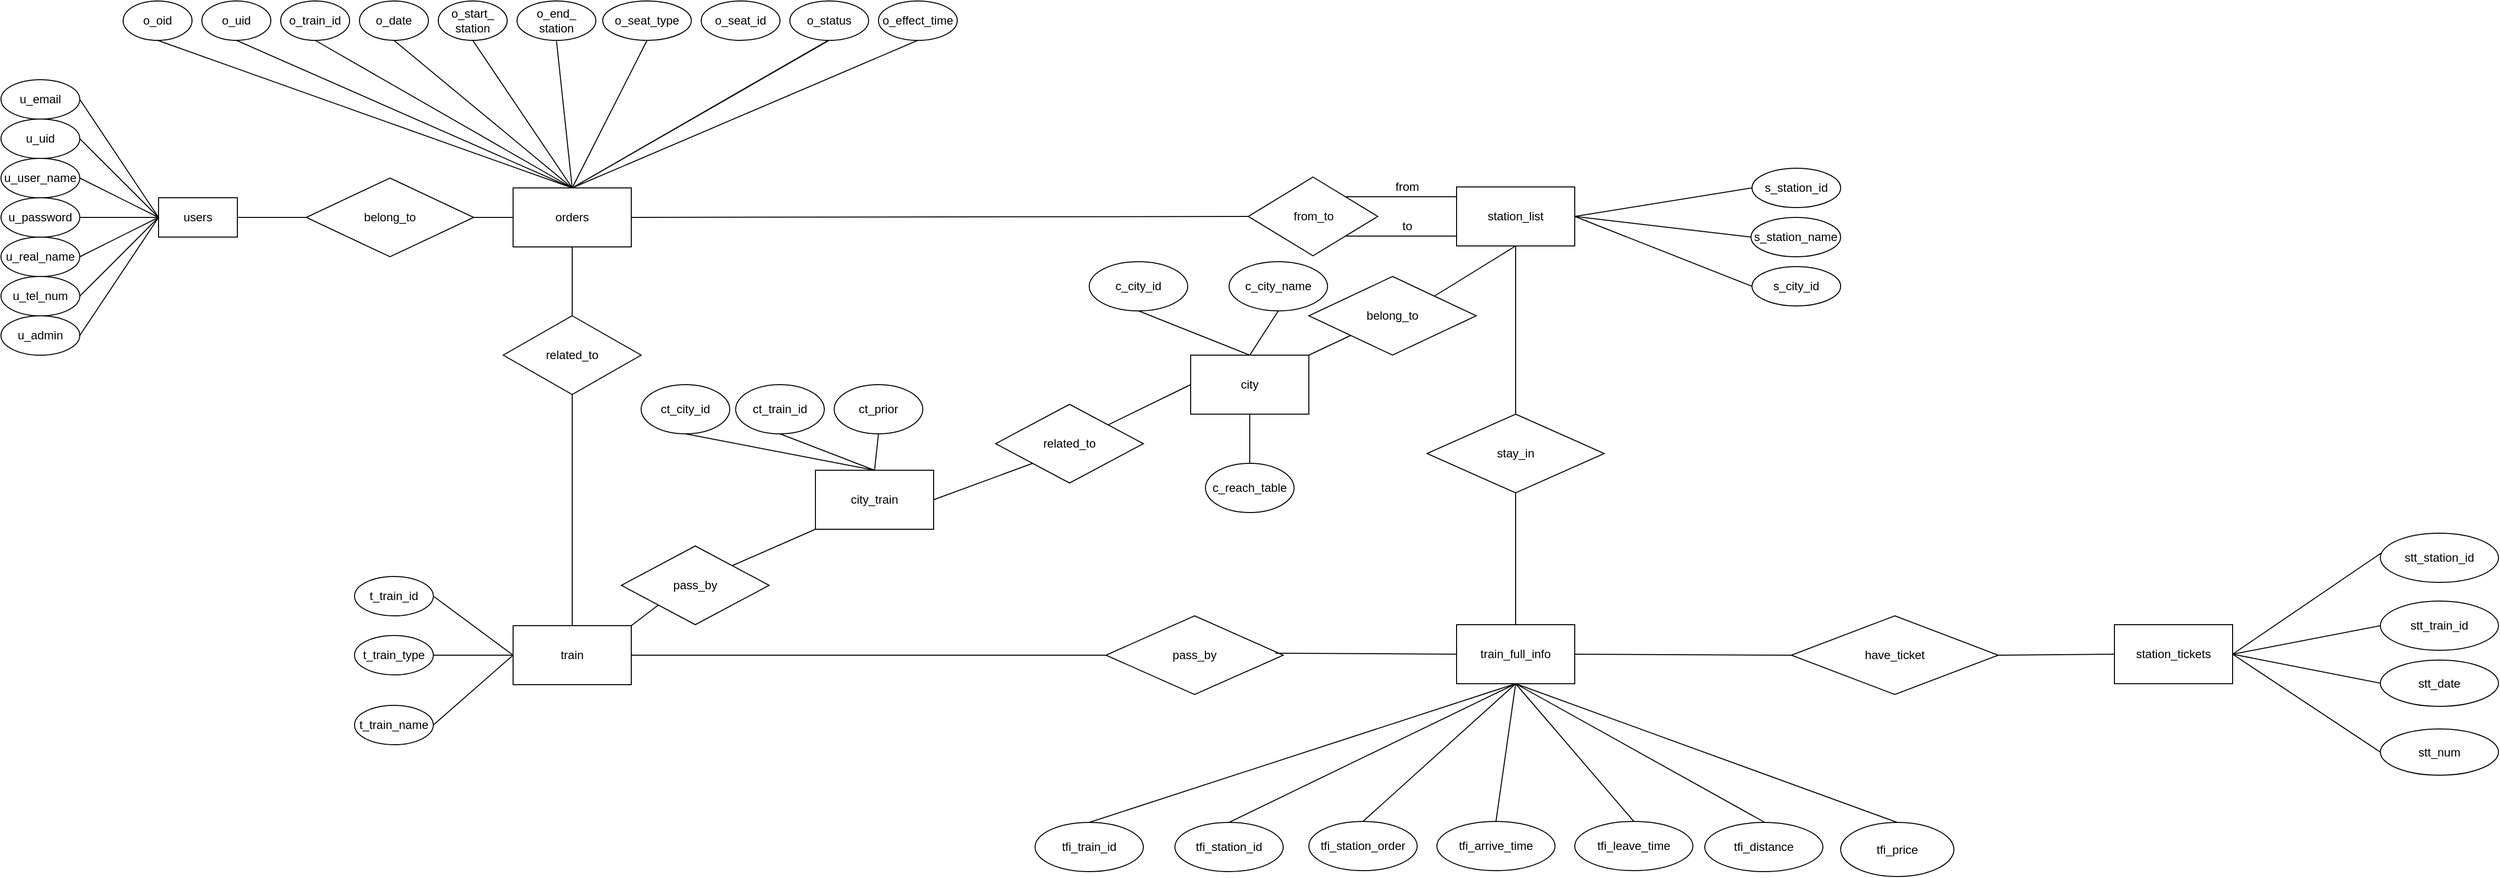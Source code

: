 <mxfile version="16.5.1" type="device"><diagram id="3WP9Cz6y5R1xA3ttCT01" name="Page-1"><mxGraphModel dx="1346" dy="2166" grid="1" gridSize="10" guides="1" tooltips="1" connect="1" arrows="1" fold="1" page="1" pageScale="1" pageWidth="827" pageHeight="1169" math="0" shadow="0"><root><mxCell id="0"/><mxCell id="1" parent="0"/><mxCell id="SKUcBl35eQiGUGFRGZjN-1" value="users" style="rounded=0;whiteSpace=wrap;html=1;" parent="1" vertex="1"><mxGeometry x="160" y="120" width="80" height="40" as="geometry"/></mxCell><mxCell id="SKUcBl35eQiGUGFRGZjN-2" value="u_uid" style="ellipse;whiteSpace=wrap;html=1;" parent="1" vertex="1"><mxGeometry y="40" width="80" height="40" as="geometry"/></mxCell><mxCell id="SKUcBl35eQiGUGFRGZjN-3" value="u_user_name" style="ellipse;whiteSpace=wrap;html=1;" parent="1" vertex="1"><mxGeometry y="80" width="80" height="40" as="geometry"/></mxCell><mxCell id="SKUcBl35eQiGUGFRGZjN-4" value="u_password" style="ellipse;whiteSpace=wrap;html=1;" parent="1" vertex="1"><mxGeometry y="120" width="80" height="40" as="geometry"/></mxCell><mxCell id="SKUcBl35eQiGUGFRGZjN-5" value="u_real_name" style="ellipse;whiteSpace=wrap;html=1;" parent="1" vertex="1"><mxGeometry y="160" width="80" height="40" as="geometry"/></mxCell><mxCell id="SKUcBl35eQiGUGFRGZjN-6" value="u_tel_num" style="ellipse;whiteSpace=wrap;html=1;" parent="1" vertex="1"><mxGeometry y="200" width="80" height="40" as="geometry"/></mxCell><mxCell id="SKUcBl35eQiGUGFRGZjN-7" value="u_admin" style="ellipse;whiteSpace=wrap;html=1;" parent="1" vertex="1"><mxGeometry y="240" width="80" height="40" as="geometry"/></mxCell><mxCell id="SKUcBl35eQiGUGFRGZjN-8" value="u_email" style="ellipse;whiteSpace=wrap;html=1;" parent="1" vertex="1"><mxGeometry width="80" height="40" as="geometry"/></mxCell><mxCell id="SKUcBl35eQiGUGFRGZjN-10" value="" style="endArrow=none;html=1;rounded=0;entryX=1;entryY=0.5;entryDx=0;entryDy=0;exitX=0;exitY=0.5;exitDx=0;exitDy=0;" parent="1" source="SKUcBl35eQiGUGFRGZjN-1" target="SKUcBl35eQiGUGFRGZjN-8" edge="1"><mxGeometry width="50" height="50" relative="1" as="geometry"><mxPoint x="140" y="90" as="sourcePoint"/><mxPoint x="190" y="40" as="targetPoint"/></mxGeometry></mxCell><mxCell id="SKUcBl35eQiGUGFRGZjN-11" value="" style="endArrow=none;html=1;rounded=0;entryX=1;entryY=0.5;entryDx=0;entryDy=0;" parent="1" target="SKUcBl35eQiGUGFRGZjN-2" edge="1"><mxGeometry width="50" height="50" relative="1" as="geometry"><mxPoint x="160" y="140" as="sourcePoint"/><mxPoint x="350" y="40" as="targetPoint"/></mxGeometry></mxCell><mxCell id="SKUcBl35eQiGUGFRGZjN-12" value="" style="endArrow=none;html=1;rounded=0;entryX=1;entryY=0.5;entryDx=0;entryDy=0;exitX=0;exitY=0.5;exitDx=0;exitDy=0;" parent="1" source="SKUcBl35eQiGUGFRGZjN-1" target="SKUcBl35eQiGUGFRGZjN-3" edge="1"><mxGeometry width="50" height="50" relative="1" as="geometry"><mxPoint x="300" y="90" as="sourcePoint"/><mxPoint x="350" y="40" as="targetPoint"/></mxGeometry></mxCell><mxCell id="SKUcBl35eQiGUGFRGZjN-13" value="" style="endArrow=none;html=1;rounded=0;entryX=1;entryY=0.5;entryDx=0;entryDy=0;exitX=0;exitY=0.5;exitDx=0;exitDy=0;" parent="1" source="SKUcBl35eQiGUGFRGZjN-1" target="SKUcBl35eQiGUGFRGZjN-4" edge="1"><mxGeometry width="50" height="50" relative="1" as="geometry"><mxPoint x="300" y="90" as="sourcePoint"/><mxPoint x="350" y="40" as="targetPoint"/></mxGeometry></mxCell><mxCell id="SKUcBl35eQiGUGFRGZjN-14" value="" style="endArrow=none;html=1;rounded=0;entryX=0;entryY=0.5;entryDx=0;entryDy=0;exitX=1;exitY=0.5;exitDx=0;exitDy=0;" parent="1" source="SKUcBl35eQiGUGFRGZjN-5" target="SKUcBl35eQiGUGFRGZjN-1" edge="1"><mxGeometry width="50" height="50" relative="1" as="geometry"><mxPoint x="300" y="90" as="sourcePoint"/><mxPoint x="350" y="40" as="targetPoint"/></mxGeometry></mxCell><mxCell id="SKUcBl35eQiGUGFRGZjN-15" value="" style="endArrow=none;html=1;rounded=0;entryX=0;entryY=0.5;entryDx=0;entryDy=0;exitX=1;exitY=0.5;exitDx=0;exitDy=0;" parent="1" source="SKUcBl35eQiGUGFRGZjN-6" target="SKUcBl35eQiGUGFRGZjN-1" edge="1"><mxGeometry width="50" height="50" relative="1" as="geometry"><mxPoint x="300" y="90" as="sourcePoint"/><mxPoint x="350" y="40" as="targetPoint"/></mxGeometry></mxCell><mxCell id="SKUcBl35eQiGUGFRGZjN-16" value="" style="endArrow=none;html=1;rounded=0;entryX=1;entryY=0.5;entryDx=0;entryDy=0;exitX=0;exitY=0.5;exitDx=0;exitDy=0;" parent="1" source="SKUcBl35eQiGUGFRGZjN-1" target="SKUcBl35eQiGUGFRGZjN-7" edge="1"><mxGeometry width="50" height="50" relative="1" as="geometry"><mxPoint x="300" y="90" as="sourcePoint"/><mxPoint x="350" y="40" as="targetPoint"/></mxGeometry></mxCell><mxCell id="SKUcBl35eQiGUGFRGZjN-17" value="belong_to" style="rhombus;whiteSpace=wrap;html=1;" parent="1" vertex="1"><mxGeometry x="310" y="100" width="170" height="80" as="geometry"/></mxCell><mxCell id="SKUcBl35eQiGUGFRGZjN-18" value="" style="endArrow=none;html=1;rounded=0;entryX=0;entryY=0.5;entryDx=0;entryDy=0;exitX=1;exitY=0.5;exitDx=0;exitDy=0;" parent="1" source="SKUcBl35eQiGUGFRGZjN-1" target="SKUcBl35eQiGUGFRGZjN-17" edge="1"><mxGeometry width="50" height="50" relative="1" as="geometry"><mxPoint x="300" y="220" as="sourcePoint"/><mxPoint x="350" y="170" as="targetPoint"/></mxGeometry></mxCell><mxCell id="SKUcBl35eQiGUGFRGZjN-19" value="orders" style="rounded=0;whiteSpace=wrap;html=1;" parent="1" vertex="1"><mxGeometry x="520" y="110" width="120" height="60" as="geometry"/></mxCell><mxCell id="SKUcBl35eQiGUGFRGZjN-20" value="" style="endArrow=none;html=1;rounded=0;entryX=0;entryY=0.5;entryDx=0;entryDy=0;exitX=1;exitY=0.5;exitDx=0;exitDy=0;" parent="1" source="SKUcBl35eQiGUGFRGZjN-17" target="SKUcBl35eQiGUGFRGZjN-19" edge="1"><mxGeometry width="50" height="50" relative="1" as="geometry"><mxPoint x="610" y="220" as="sourcePoint"/><mxPoint x="660" y="170" as="targetPoint"/></mxGeometry></mxCell><mxCell id="SKUcBl35eQiGUGFRGZjN-21" value="o_oid" style="ellipse;whiteSpace=wrap;html=1;" parent="1" vertex="1"><mxGeometry x="124" y="-80" width="70" height="40" as="geometry"/></mxCell><mxCell id="SKUcBl35eQiGUGFRGZjN-22" value="o_uid" style="ellipse;whiteSpace=wrap;html=1;" parent="1" vertex="1"><mxGeometry x="204" y="-80" width="70" height="40" as="geometry"/></mxCell><mxCell id="SKUcBl35eQiGUGFRGZjN-23" value="o_train_id" style="ellipse;whiteSpace=wrap;html=1;" parent="1" vertex="1"><mxGeometry x="284" y="-80" width="70" height="40" as="geometry"/></mxCell><mxCell id="SKUcBl35eQiGUGFRGZjN-24" value="o_date" style="ellipse;whiteSpace=wrap;html=1;" parent="1" vertex="1"><mxGeometry x="364" y="-80" width="70" height="40" as="geometry"/></mxCell><mxCell id="SKUcBl35eQiGUGFRGZjN-25" value="o_start_&lt;br&gt;station" style="ellipse;whiteSpace=wrap;html=1;" parent="1" vertex="1"><mxGeometry x="444" y="-80" width="70" height="40" as="geometry"/></mxCell><mxCell id="SKUcBl35eQiGUGFRGZjN-26" value="o_end_&lt;br&gt;station" style="ellipse;whiteSpace=wrap;html=1;" parent="1" vertex="1"><mxGeometry x="524" y="-80" width="80" height="40" as="geometry"/></mxCell><mxCell id="SKUcBl35eQiGUGFRGZjN-28" value="o_status" style="ellipse;whiteSpace=wrap;html=1;" parent="1" vertex="1"><mxGeometry x="801" y="-80" width="80" height="40" as="geometry"/></mxCell><mxCell id="SKUcBl35eQiGUGFRGZjN-29" value="o_effect_time" style="ellipse;whiteSpace=wrap;html=1;" parent="1" vertex="1"><mxGeometry x="891" y="-80" width="80" height="40" as="geometry"/></mxCell><mxCell id="SKUcBl35eQiGUGFRGZjN-30" value="" style="endArrow=none;html=1;rounded=0;entryX=0.5;entryY=1;entryDx=0;entryDy=0;exitX=0.5;exitY=0;exitDx=0;exitDy=0;" parent="1" source="SKUcBl35eQiGUGFRGZjN-19" target="SKUcBl35eQiGUGFRGZjN-21" edge="1"><mxGeometry width="50" height="50" relative="1" as="geometry"><mxPoint x="630" y="50" as="sourcePoint"/><mxPoint x="680" as="targetPoint"/></mxGeometry></mxCell><mxCell id="SKUcBl35eQiGUGFRGZjN-31" value="" style="endArrow=none;html=1;rounded=0;entryX=0.5;entryY=1;entryDx=0;entryDy=0;exitX=0.5;exitY=0;exitDx=0;exitDy=0;" parent="1" source="SKUcBl35eQiGUGFRGZjN-19" target="SKUcBl35eQiGUGFRGZjN-22" edge="1"><mxGeometry width="50" height="50" relative="1" as="geometry"><mxPoint x="630" y="50" as="sourcePoint"/><mxPoint x="680" as="targetPoint"/></mxGeometry></mxCell><mxCell id="SKUcBl35eQiGUGFRGZjN-32" value="" style="endArrow=none;html=1;rounded=0;entryX=0.5;entryY=1;entryDx=0;entryDy=0;" parent="1" target="SKUcBl35eQiGUGFRGZjN-23" edge="1"><mxGeometry width="50" height="50" relative="1" as="geometry"><mxPoint x="580" y="110" as="sourcePoint"/><mxPoint x="680" as="targetPoint"/></mxGeometry></mxCell><mxCell id="SKUcBl35eQiGUGFRGZjN-33" value="" style="endArrow=none;html=1;rounded=0;entryX=0.5;entryY=1;entryDx=0;entryDy=0;exitX=0.5;exitY=0;exitDx=0;exitDy=0;" parent="1" source="SKUcBl35eQiGUGFRGZjN-19" target="SKUcBl35eQiGUGFRGZjN-24" edge="1"><mxGeometry width="50" height="50" relative="1" as="geometry"><mxPoint x="630" y="50" as="sourcePoint"/><mxPoint x="680" as="targetPoint"/></mxGeometry></mxCell><mxCell id="SKUcBl35eQiGUGFRGZjN-34" value="" style="endArrow=none;html=1;rounded=0;entryX=0.5;entryY=1;entryDx=0;entryDy=0;exitX=0.5;exitY=0;exitDx=0;exitDy=0;" parent="1" source="SKUcBl35eQiGUGFRGZjN-19" target="SKUcBl35eQiGUGFRGZjN-25" edge="1"><mxGeometry width="50" height="50" relative="1" as="geometry"><mxPoint x="630" y="50" as="sourcePoint"/><mxPoint x="680" as="targetPoint"/></mxGeometry></mxCell><mxCell id="SKUcBl35eQiGUGFRGZjN-35" value="" style="endArrow=none;html=1;rounded=0;entryX=0.5;entryY=1;entryDx=0;entryDy=0;" parent="1" target="SKUcBl35eQiGUGFRGZjN-26" edge="1"><mxGeometry width="50" height="50" relative="1" as="geometry"><mxPoint x="580" y="110" as="sourcePoint"/><mxPoint x="680" as="targetPoint"/></mxGeometry></mxCell><mxCell id="SKUcBl35eQiGUGFRGZjN-37" value="" style="endArrow=none;html=1;rounded=0;entryX=0.5;entryY=1;entryDx=0;entryDy=0;exitX=0.5;exitY=0;exitDx=0;exitDy=0;" parent="1" source="SKUcBl35eQiGUGFRGZjN-19" target="SKUcBl35eQiGUGFRGZjN-28" edge="1"><mxGeometry width="50" height="50" relative="1" as="geometry"><mxPoint x="630" y="50" as="sourcePoint"/><mxPoint x="680" as="targetPoint"/></mxGeometry></mxCell><mxCell id="SKUcBl35eQiGUGFRGZjN-38" value="" style="endArrow=none;html=1;rounded=0;entryX=0.5;entryY=1;entryDx=0;entryDy=0;exitX=0.5;exitY=0;exitDx=0;exitDy=0;" parent="1" source="SKUcBl35eQiGUGFRGZjN-19" target="SKUcBl35eQiGUGFRGZjN-29" edge="1"><mxGeometry width="50" height="50" relative="1" as="geometry"><mxPoint x="630" y="50" as="sourcePoint"/><mxPoint x="680" as="targetPoint"/></mxGeometry></mxCell><mxCell id="SKUcBl35eQiGUGFRGZjN-39" value="related_to" style="rhombus;whiteSpace=wrap;html=1;" parent="1" vertex="1"><mxGeometry x="510" y="240" width="140" height="80" as="geometry"/></mxCell><mxCell id="SKUcBl35eQiGUGFRGZjN-40" value="" style="endArrow=none;html=1;rounded=0;entryX=0.5;entryY=0;entryDx=0;entryDy=0;exitX=0.5;exitY=1;exitDx=0;exitDy=0;" parent="1" source="SKUcBl35eQiGUGFRGZjN-19" target="SKUcBl35eQiGUGFRGZjN-39" edge="1"><mxGeometry width="50" height="50" relative="1" as="geometry"><mxPoint x="630" y="140" as="sourcePoint"/><mxPoint x="680" y="90" as="targetPoint"/></mxGeometry></mxCell><mxCell id="SKUcBl35eQiGUGFRGZjN-41" value="train" style="rounded=0;whiteSpace=wrap;html=1;" parent="1" vertex="1"><mxGeometry x="520" y="555" width="120" height="60" as="geometry"/></mxCell><mxCell id="SKUcBl35eQiGUGFRGZjN-42" value="t_train_id" style="ellipse;whiteSpace=wrap;html=1;" parent="1" vertex="1"><mxGeometry x="359" y="505" width="80" height="40" as="geometry"/></mxCell><mxCell id="SKUcBl35eQiGUGFRGZjN-43" value="t_train_type" style="ellipse;whiteSpace=wrap;html=1;" parent="1" vertex="1"><mxGeometry x="359" y="565" width="80" height="40" as="geometry"/></mxCell><mxCell id="SKUcBl35eQiGUGFRGZjN-45" value="" style="endArrow=none;html=1;rounded=0;exitX=0;exitY=0.5;exitDx=0;exitDy=0;entryX=1;entryY=0.5;entryDx=0;entryDy=0;" parent="1" source="SKUcBl35eQiGUGFRGZjN-41" target="SKUcBl35eQiGUGFRGZjN-42" edge="1"><mxGeometry width="50" height="50" relative="1" as="geometry"><mxPoint x="630" y="575" as="sourcePoint"/><mxPoint x="440" y="553" as="targetPoint"/></mxGeometry></mxCell><mxCell id="SKUcBl35eQiGUGFRGZjN-46" value="" style="endArrow=none;html=1;rounded=0;entryX=1;entryY=0.5;entryDx=0;entryDy=0;exitX=0;exitY=0.5;exitDx=0;exitDy=0;" parent="1" source="SKUcBl35eQiGUGFRGZjN-41" target="SKUcBl35eQiGUGFRGZjN-43" edge="1"><mxGeometry width="50" height="50" relative="1" as="geometry"><mxPoint x="630" y="575" as="sourcePoint"/><mxPoint x="680" y="525" as="targetPoint"/></mxGeometry></mxCell><mxCell id="SKUcBl35eQiGUGFRGZjN-47" value="" style="endArrow=none;html=1;rounded=0;entryX=0.5;entryY=1;entryDx=0;entryDy=0;exitX=0.5;exitY=0;exitDx=0;exitDy=0;" parent="1" source="SKUcBl35eQiGUGFRGZjN-41" target="SKUcBl35eQiGUGFRGZjN-39" edge="1"><mxGeometry width="50" height="50" relative="1" as="geometry"><mxPoint x="630" y="380" as="sourcePoint"/><mxPoint x="680" y="330" as="targetPoint"/></mxGeometry></mxCell><mxCell id="SKUcBl35eQiGUGFRGZjN-48" value="pass_by" style="rhombus;whiteSpace=wrap;html=1;" parent="1" vertex="1"><mxGeometry x="1122" y="545" width="180" height="80" as="geometry"/></mxCell><mxCell id="SKUcBl35eQiGUGFRGZjN-50" value="station_list" style="rounded=0;whiteSpace=wrap;html=1;" parent="1" vertex="1"><mxGeometry x="1478" y="109" width="120" height="60" as="geometry"/></mxCell><mxCell id="SKUcBl35eQiGUGFRGZjN-51" value="s_station_id" style="ellipse;whiteSpace=wrap;html=1;" parent="1" vertex="1"><mxGeometry x="1778" y="90" width="90" height="40" as="geometry"/></mxCell><mxCell id="SKUcBl35eQiGUGFRGZjN-52" value="s_station_name" style="ellipse;whiteSpace=wrap;html=1;" parent="1" vertex="1"><mxGeometry x="1777" y="140" width="91" height="40" as="geometry"/></mxCell><mxCell id="SKUcBl35eQiGUGFRGZjN-53" value="s_city_id" style="ellipse;whiteSpace=wrap;html=1;" parent="1" vertex="1"><mxGeometry x="1778" y="190" width="90" height="40" as="geometry"/></mxCell><mxCell id="SKUcBl35eQiGUGFRGZjN-54" value="" style="endArrow=none;html=1;rounded=0;entryX=0;entryY=0.5;entryDx=0;entryDy=0;exitX=1;exitY=0.5;exitDx=0;exitDy=0;" parent="1" source="SKUcBl35eQiGUGFRGZjN-50" target="SKUcBl35eQiGUGFRGZjN-51" edge="1"><mxGeometry width="50" height="50" relative="1" as="geometry"><mxPoint x="2217" y="389" as="sourcePoint"/><mxPoint x="2267" y="339" as="targetPoint"/></mxGeometry></mxCell><mxCell id="SKUcBl35eQiGUGFRGZjN-55" value="" style="endArrow=none;html=1;rounded=0;entryX=0;entryY=0.5;entryDx=0;entryDy=0;exitX=1;exitY=0.5;exitDx=0;exitDy=0;" parent="1" source="SKUcBl35eQiGUGFRGZjN-50" target="SKUcBl35eQiGUGFRGZjN-52" edge="1"><mxGeometry width="50" height="50" relative="1" as="geometry"><mxPoint x="2217" y="389" as="sourcePoint"/><mxPoint x="2267" y="339" as="targetPoint"/></mxGeometry></mxCell><mxCell id="SKUcBl35eQiGUGFRGZjN-56" value="" style="endArrow=none;html=1;rounded=0;entryX=0;entryY=0.5;entryDx=0;entryDy=0;exitX=1;exitY=0.5;exitDx=0;exitDy=0;" parent="1" source="SKUcBl35eQiGUGFRGZjN-50" target="SKUcBl35eQiGUGFRGZjN-53" edge="1"><mxGeometry width="50" height="50" relative="1" as="geometry"><mxPoint x="2027" y="429" as="sourcePoint"/><mxPoint x="2267" y="339" as="targetPoint"/></mxGeometry></mxCell><mxCell id="SKUcBl35eQiGUGFRGZjN-57" value="" style="endArrow=none;html=1;rounded=0;entryX=1;entryY=0.5;entryDx=0;entryDy=0;exitX=0;exitY=0.5;exitDx=0;exitDy=0;" parent="1" source="SKUcBl35eQiGUGFRGZjN-48" target="SKUcBl35eQiGUGFRGZjN-41" edge="1"><mxGeometry width="50" height="50" relative="1" as="geometry"><mxPoint x="808" y="585" as="sourcePoint"/><mxPoint x="940" y="495" as="targetPoint"/></mxGeometry></mxCell><mxCell id="SKUcBl35eQiGUGFRGZjN-60" value="" style="endArrow=none;html=1;rounded=0;exitX=0.5;exitY=0;exitDx=0;exitDy=0;entryX=0.5;entryY=1;entryDx=0;entryDy=0;" parent="1" source="SKUcBl35eQiGUGFRGZjN-61" target="SKUcBl35eQiGUGFRGZjN-50" edge="1"><mxGeometry width="50" height="50" relative="1" as="geometry"><mxPoint x="1837" y="389" as="sourcePoint"/><mxPoint x="1887" y="299" as="targetPoint"/></mxGeometry></mxCell><mxCell id="SKUcBl35eQiGUGFRGZjN-61" value="stay_in" style="rhombus;whiteSpace=wrap;html=1;" parent="1" vertex="1"><mxGeometry x="1448" y="340" width="180" height="80" as="geometry"/></mxCell><mxCell id="SKUcBl35eQiGUGFRGZjN-62" value="train_full_info" style="rounded=0;whiteSpace=wrap;html=1;" parent="1" vertex="1"><mxGeometry x="1478" y="554" width="120" height="60" as="geometry"/></mxCell><mxCell id="SKUcBl35eQiGUGFRGZjN-63" value="" style="endArrow=none;html=1;rounded=0;entryX=0.5;entryY=1;entryDx=0;entryDy=0;exitX=0.5;exitY=0;exitDx=0;exitDy=0;" parent="1" source="SKUcBl35eQiGUGFRGZjN-62" target="SKUcBl35eQiGUGFRGZjN-61" edge="1"><mxGeometry width="50" height="50" relative="1" as="geometry"><mxPoint x="1848" y="539" as="sourcePoint"/><mxPoint x="1898" y="489" as="targetPoint"/></mxGeometry></mxCell><mxCell id="SKUcBl35eQiGUGFRGZjN-64" value="" style="endArrow=none;html=1;rounded=0;entryX=0.956;entryY=0.475;entryDx=0;entryDy=0;exitX=0;exitY=0.5;exitDx=0;exitDy=0;entryPerimeter=0;" parent="1" source="SKUcBl35eQiGUGFRGZjN-62" target="SKUcBl35eQiGUGFRGZjN-48" edge="1"><mxGeometry width="50" height="50" relative="1" as="geometry"><mxPoint x="1848" y="734" as="sourcePoint"/><mxPoint x="1302" y="585" as="targetPoint"/></mxGeometry></mxCell><mxCell id="SKUcBl35eQiGUGFRGZjN-65" value="tfi_train_id" style="ellipse;whiteSpace=wrap;html=1;" parent="1" vertex="1"><mxGeometry x="1050" y="755" width="110" height="50" as="geometry"/></mxCell><mxCell id="SKUcBl35eQiGUGFRGZjN-66" value="tfi_station_id" style="ellipse;whiteSpace=wrap;html=1;" parent="1" vertex="1"><mxGeometry x="1192" y="755" width="110" height="50" as="geometry"/></mxCell><mxCell id="SKUcBl35eQiGUGFRGZjN-67" value="tfi_station_order" style="ellipse;whiteSpace=wrap;html=1;" parent="1" vertex="1"><mxGeometry x="1328" y="754" width="110" height="50" as="geometry"/></mxCell><mxCell id="SKUcBl35eQiGUGFRGZjN-68" value="tfi_arrive_time" style="ellipse;whiteSpace=wrap;html=1;" parent="1" vertex="1"><mxGeometry x="1458" y="754" width="120" height="50" as="geometry"/></mxCell><mxCell id="SKUcBl35eQiGUGFRGZjN-69" value="tfi_leave_time" style="ellipse;whiteSpace=wrap;html=1;" parent="1" vertex="1"><mxGeometry x="1598" y="754" width="120" height="50" as="geometry"/></mxCell><mxCell id="SKUcBl35eQiGUGFRGZjN-72" value="tfi_price" style="ellipse;whiteSpace=wrap;html=1;" parent="1" vertex="1"><mxGeometry x="1868" y="755" width="115" height="55" as="geometry"/></mxCell><mxCell id="SKUcBl35eQiGUGFRGZjN-77" value="" style="endArrow=none;html=1;rounded=0;entryX=0.5;entryY=1;entryDx=0;entryDy=0;exitX=0.5;exitY=0;exitDx=0;exitDy=0;" parent="1" source="SKUcBl35eQiGUGFRGZjN-65" target="SKUcBl35eQiGUGFRGZjN-62" edge="1"><mxGeometry width="50" height="50" relative="1" as="geometry"><mxPoint x="1112" y="755" as="sourcePoint"/><mxPoint x="1244" y="605" as="targetPoint"/></mxGeometry></mxCell><mxCell id="SKUcBl35eQiGUGFRGZjN-78" value="" style="endArrow=none;html=1;rounded=0;exitX=0.5;exitY=0;exitDx=0;exitDy=0;entryX=0.5;entryY=1;entryDx=0;entryDy=0;" parent="1" source="SKUcBl35eQiGUGFRGZjN-66" target="SKUcBl35eQiGUGFRGZjN-62" edge="1"><mxGeometry width="50" height="50" relative="1" as="geometry"><mxPoint x="1194" y="655" as="sourcePoint"/><mxPoint x="1534" y="615" as="targetPoint"/></mxGeometry></mxCell><mxCell id="SKUcBl35eQiGUGFRGZjN-79" value="" style="endArrow=none;html=1;rounded=0;entryX=0.5;entryY=1;entryDx=0;entryDy=0;exitX=0.5;exitY=0;exitDx=0;exitDy=0;" parent="1" source="SKUcBl35eQiGUGFRGZjN-67" target="SKUcBl35eQiGUGFRGZjN-62" edge="1"><mxGeometry width="50" height="50" relative="1" as="geometry"><mxPoint x="1418" y="654" as="sourcePoint"/><mxPoint x="1468" y="604" as="targetPoint"/></mxGeometry></mxCell><mxCell id="SKUcBl35eQiGUGFRGZjN-80" value="" style="endArrow=none;html=1;rounded=0;entryX=0.5;entryY=1;entryDx=0;entryDy=0;exitX=0.5;exitY=0;exitDx=0;exitDy=0;" parent="1" source="SKUcBl35eQiGUGFRGZjN-68" target="SKUcBl35eQiGUGFRGZjN-62" edge="1"><mxGeometry width="50" height="50" relative="1" as="geometry"><mxPoint x="1558" y="654" as="sourcePoint"/><mxPoint x="1608" y="604" as="targetPoint"/></mxGeometry></mxCell><mxCell id="SKUcBl35eQiGUGFRGZjN-81" value="" style="endArrow=none;html=1;rounded=0;entryX=0.5;entryY=1;entryDx=0;entryDy=0;exitX=0.5;exitY=0;exitDx=0;exitDy=0;" parent="1" source="SKUcBl35eQiGUGFRGZjN-69" target="SKUcBl35eQiGUGFRGZjN-62" edge="1"><mxGeometry width="50" height="50" relative="1" as="geometry"><mxPoint x="1558" y="654" as="sourcePoint"/><mxPoint x="1608" y="604" as="targetPoint"/></mxGeometry></mxCell><mxCell id="SKUcBl35eQiGUGFRGZjN-84" value="" style="endArrow=none;html=1;rounded=0;exitX=0.5;exitY=0;exitDx=0;exitDy=0;entryX=0.5;entryY=1;entryDx=0;entryDy=0;" parent="1" source="SKUcBl35eQiGUGFRGZjN-72" target="SKUcBl35eQiGUGFRGZjN-62" edge="1"><mxGeometry width="50" height="50" relative="1" as="geometry"><mxPoint x="1334" y="655" as="sourcePoint"/><mxPoint x="1534" y="615" as="targetPoint"/></mxGeometry></mxCell><mxCell id="SKUcBl35eQiGUGFRGZjN-90" value="from_to" style="rhombus;whiteSpace=wrap;html=1;" parent="1" vertex="1"><mxGeometry x="1266.5" y="99" width="131.5" height="80" as="geometry"/></mxCell><mxCell id="SKUcBl35eQiGUGFRGZjN-91" value="" style="endArrow=none;html=1;rounded=0;entryX=1;entryY=0;entryDx=0;entryDy=0;" parent="1" target="SKUcBl35eQiGUGFRGZjN-90" edge="1"><mxGeometry width="50" height="50" relative="1" as="geometry"><mxPoint x="1478" y="119" as="sourcePoint"/><mxPoint x="1375.125" y="119" as="targetPoint"/></mxGeometry></mxCell><mxCell id="SKUcBl35eQiGUGFRGZjN-93" value="" style="endArrow=none;html=1;rounded=0;entryX=1;entryY=1;entryDx=0;entryDy=0;" parent="1" edge="1"><mxGeometry width="50" height="50" relative="1" as="geometry"><mxPoint x="1478" y="159" as="sourcePoint"/><mxPoint x="1365.125" y="159" as="targetPoint"/></mxGeometry></mxCell><mxCell id="SKUcBl35eQiGUGFRGZjN-95" value="" style="endArrow=none;html=1;rounded=0;entryX=0;entryY=0.5;entryDx=0;entryDy=0;exitX=1;exitY=0.5;exitDx=0;exitDy=0;" parent="1" source="SKUcBl35eQiGUGFRGZjN-19" target="SKUcBl35eQiGUGFRGZjN-90" edge="1"><mxGeometry width="50" height="50" relative="1" as="geometry"><mxPoint x="750" y="250" as="sourcePoint"/><mxPoint x="800" y="200" as="targetPoint"/></mxGeometry></mxCell><mxCell id="SKUcBl35eQiGUGFRGZjN-96" value="from" style="text;html=1;strokeColor=none;fillColor=none;align=center;verticalAlign=middle;whiteSpace=wrap;rounded=0;" parent="1" vertex="1"><mxGeometry x="1398" y="99" width="60" height="20" as="geometry"/></mxCell><mxCell id="SKUcBl35eQiGUGFRGZjN-97" value="to" style="text;html=1;strokeColor=none;fillColor=none;align=center;verticalAlign=middle;whiteSpace=wrap;rounded=0;" parent="1" vertex="1"><mxGeometry x="1398" y="139" width="60" height="20" as="geometry"/></mxCell><mxCell id="SKUcBl35eQiGUGFRGZjN-98" value="have_ticket" style="rhombus;whiteSpace=wrap;html=1;" parent="1" vertex="1"><mxGeometry x="1818" y="545" width="210" height="80" as="geometry"/></mxCell><mxCell id="SKUcBl35eQiGUGFRGZjN-99" value="" style="endArrow=none;html=1;rounded=0;entryX=1;entryY=0.5;entryDx=0;entryDy=0;exitX=0;exitY=0.5;exitDx=0;exitDy=0;" parent="1" source="SKUcBl35eQiGUGFRGZjN-98" target="SKUcBl35eQiGUGFRGZjN-62" edge="1"><mxGeometry width="50" height="50" relative="1" as="geometry"><mxPoint x="1818" y="584" as="sourcePoint"/><mxPoint x="1978" y="574" as="targetPoint"/></mxGeometry></mxCell><mxCell id="SKUcBl35eQiGUGFRGZjN-100" value="station_tickets" style="rounded=0;whiteSpace=wrap;html=1;" parent="1" vertex="1"><mxGeometry x="2146" y="554" width="120" height="60" as="geometry"/></mxCell><mxCell id="SKUcBl35eQiGUGFRGZjN-101" value="" style="endArrow=none;html=1;rounded=0;entryX=0;entryY=0.5;entryDx=0;entryDy=0;exitX=1;exitY=0.5;exitDx=0;exitDy=0;" parent="1" source="SKUcBl35eQiGUGFRGZjN-98" target="SKUcBl35eQiGUGFRGZjN-100" edge="1"><mxGeometry width="50" height="50" relative="1" as="geometry"><mxPoint x="2028" y="584" as="sourcePoint"/><mxPoint x="1968" y="574" as="targetPoint"/></mxGeometry></mxCell><mxCell id="SKUcBl35eQiGUGFRGZjN-102" value="stt_station_id" style="ellipse;whiteSpace=wrap;html=1;" parent="1" vertex="1"><mxGeometry x="2416" y="461" width="120" height="50" as="geometry"/></mxCell><mxCell id="SKUcBl35eQiGUGFRGZjN-103" value="stt_train_id" style="ellipse;whiteSpace=wrap;html=1;" parent="1" vertex="1"><mxGeometry x="2416" y="530" width="120" height="50" as="geometry"/></mxCell><mxCell id="SKUcBl35eQiGUGFRGZjN-104" value="stt_date" style="ellipse;whiteSpace=wrap;html=1;" parent="1" vertex="1"><mxGeometry x="2416" y="590" width="120" height="47" as="geometry"/></mxCell><mxCell id="SKUcBl35eQiGUGFRGZjN-105" value="stt_num" style="ellipse;whiteSpace=wrap;html=1;" parent="1" vertex="1"><mxGeometry x="2416" y="660" width="120" height="47" as="geometry"/></mxCell><mxCell id="SKUcBl35eQiGUGFRGZjN-115" value="" style="endArrow=none;html=1;rounded=0;exitX=1;exitY=0.5;exitDx=0;exitDy=0;entryX=0.004;entryY=0.409;entryDx=0;entryDy=0;entryPerimeter=0;" parent="1" source="SKUcBl35eQiGUGFRGZjN-100" target="SKUcBl35eQiGUGFRGZjN-102" edge="1"><mxGeometry width="50" height="50" relative="1" as="geometry"><mxPoint x="2466" y="439" as="sourcePoint"/><mxPoint x="2420" y="85" as="targetPoint"/></mxGeometry></mxCell><mxCell id="SKUcBl35eQiGUGFRGZjN-116" value="" style="endArrow=none;html=1;rounded=0;exitX=1;exitY=0.5;exitDx=0;exitDy=0;entryX=0;entryY=0.5;entryDx=0;entryDy=0;" parent="1" source="SKUcBl35eQiGUGFRGZjN-100" target="SKUcBl35eQiGUGFRGZjN-103" edge="1"><mxGeometry width="50" height="50" relative="1" as="geometry"><mxPoint x="2466" y="439" as="sourcePoint"/><mxPoint x="2516" y="389" as="targetPoint"/></mxGeometry></mxCell><mxCell id="SKUcBl35eQiGUGFRGZjN-117" value="" style="endArrow=none;html=1;rounded=0;exitX=1;exitY=0.5;exitDx=0;exitDy=0;entryX=0;entryY=0.5;entryDx=0;entryDy=0;" parent="1" source="SKUcBl35eQiGUGFRGZjN-100" target="SKUcBl35eQiGUGFRGZjN-104" edge="1"><mxGeometry width="50" height="50" relative="1" as="geometry"><mxPoint x="2466" y="439" as="sourcePoint"/><mxPoint x="2516" y="389" as="targetPoint"/></mxGeometry></mxCell><mxCell id="SKUcBl35eQiGUGFRGZjN-118" value="" style="endArrow=none;html=1;rounded=0;exitX=1;exitY=0.5;exitDx=0;exitDy=0;entryX=0;entryY=0.5;entryDx=0;entryDy=0;" parent="1" source="SKUcBl35eQiGUGFRGZjN-100" target="SKUcBl35eQiGUGFRGZjN-105" edge="1"><mxGeometry width="50" height="50" relative="1" as="geometry"><mxPoint x="2466" y="439" as="sourcePoint"/><mxPoint x="2516" y="389" as="targetPoint"/></mxGeometry></mxCell><mxCell id="SKUcBl35eQiGUGFRGZjN-125" value="belong_to" style="rhombus;whiteSpace=wrap;html=1;" parent="1" vertex="1"><mxGeometry x="1328" y="200" width="170" height="80" as="geometry"/></mxCell><mxCell id="SKUcBl35eQiGUGFRGZjN-126" value="" style="endArrow=none;html=1;rounded=0;exitX=0.5;exitY=1;exitDx=0;exitDy=0;entryX=1;entryY=0;entryDx=0;entryDy=0;" parent="1" source="SKUcBl35eQiGUGFRGZjN-50" target="SKUcBl35eQiGUGFRGZjN-125" edge="1"><mxGeometry width="50" height="50" relative="1" as="geometry"><mxPoint x="1268" y="189" as="sourcePoint"/><mxPoint x="1434" y="229" as="targetPoint"/></mxGeometry></mxCell><mxCell id="SKUcBl35eQiGUGFRGZjN-127" value="city" style="rounded=0;whiteSpace=wrap;html=1;" parent="1" vertex="1"><mxGeometry x="1208" y="280" width="120" height="60" as="geometry"/></mxCell><mxCell id="SKUcBl35eQiGUGFRGZjN-128" value="" style="endArrow=none;html=1;rounded=0;entryX=0;entryY=1;entryDx=0;entryDy=0;exitX=1;exitY=0;exitDx=0;exitDy=0;" parent="1" source="SKUcBl35eQiGUGFRGZjN-127" target="SKUcBl35eQiGUGFRGZjN-125" edge="1"><mxGeometry width="50" height="50" relative="1" as="geometry"><mxPoint x="1044" y="190" as="sourcePoint"/><mxPoint x="1094" y="140" as="targetPoint"/></mxGeometry></mxCell><mxCell id="SKUcBl35eQiGUGFRGZjN-129" value="c_city_id" style="ellipse;whiteSpace=wrap;html=1;" parent="1" vertex="1"><mxGeometry x="1105" y="185" width="100" height="50" as="geometry"/></mxCell><mxCell id="SKUcBl35eQiGUGFRGZjN-133" value="" style="endArrow=none;html=1;rounded=0;entryX=0.5;entryY=0;entryDx=0;entryDy=0;exitX=0.5;exitY=1;exitDx=0;exitDy=0;" parent="1" source="SKUcBl35eQiGUGFRGZjN-129" target="SKUcBl35eQiGUGFRGZjN-127" edge="1"><mxGeometry width="50" height="50" relative="1" as="geometry"><mxPoint x="1483" y="-70" as="sourcePoint"/><mxPoint x="1533" y="-120" as="targetPoint"/></mxGeometry></mxCell><mxCell id="SKUcBl35eQiGUGFRGZjN-135" value="c_city_name" style="ellipse;whiteSpace=wrap;html=1;" parent="1" vertex="1"><mxGeometry x="1247" y="185" width="100" height="50" as="geometry"/></mxCell><mxCell id="SKUcBl35eQiGUGFRGZjN-136" value="" style="endArrow=none;html=1;rounded=0;entryX=0.5;entryY=1;entryDx=0;entryDy=0;exitX=0.5;exitY=0;exitDx=0;exitDy=0;" parent="1" source="SKUcBl35eQiGUGFRGZjN-127" target="SKUcBl35eQiGUGFRGZjN-135" edge="1"><mxGeometry width="50" height="50" relative="1" as="geometry"><mxPoint x="1423" y="-30" as="sourcePoint"/><mxPoint x="1473" y="-80" as="targetPoint"/></mxGeometry></mxCell><mxCell id="e4u-AcJ_8M2AJXt49gEP-1" value="o_seat_type" style="ellipse;whiteSpace=wrap;html=1;" parent="1" vertex="1"><mxGeometry x="611" y="-80" width="90" height="40" as="geometry"/></mxCell><mxCell id="e4u-AcJ_8M2AJXt49gEP-2" value="" style="endArrow=none;html=1;rounded=0;entryX=0.5;entryY=1;entryDx=0;entryDy=0;exitX=0.5;exitY=0;exitDx=0;exitDy=0;" parent="1" source="SKUcBl35eQiGUGFRGZjN-19" target="e4u-AcJ_8M2AJXt49gEP-1" edge="1"><mxGeometry width="50" height="50" relative="1" as="geometry"><mxPoint x="650" y="170" as="sourcePoint"/><mxPoint x="700" y="120" as="targetPoint"/></mxGeometry></mxCell><mxCell id="e4u-AcJ_8M2AJXt49gEP-7" value="pass_by" style="rhombus;whiteSpace=wrap;html=1;" parent="1" vertex="1"><mxGeometry x="630" y="474" width="150" height="80" as="geometry"/></mxCell><mxCell id="e4u-AcJ_8M2AJXt49gEP-8" value="" style="endArrow=none;html=1;rounded=0;entryX=0;entryY=1;entryDx=0;entryDy=0;exitX=1;exitY=0;exitDx=0;exitDy=0;" parent="1" source="SKUcBl35eQiGUGFRGZjN-41" target="e4u-AcJ_8M2AJXt49gEP-7" edge="1"><mxGeometry width="50" height="50" relative="1" as="geometry"><mxPoint x="1250" y="463" as="sourcePoint"/><mxPoint x="697.5" y="528" as="targetPoint"/></mxGeometry></mxCell><mxCell id="e4u-AcJ_8M2AJXt49gEP-15" value="city_train" style="rounded=0;whiteSpace=wrap;html=1;" parent="1" vertex="1"><mxGeometry x="827" y="397" width="120" height="60" as="geometry"/></mxCell><mxCell id="e4u-AcJ_8M2AJXt49gEP-16" value="related_to" style="rhombus;whiteSpace=wrap;html=1;" parent="1" vertex="1"><mxGeometry x="1010" y="330" width="150" height="80" as="geometry"/></mxCell><mxCell id="e4u-AcJ_8M2AJXt49gEP-17" value="" style="endArrow=none;html=1;rounded=0;exitX=1;exitY=0;exitDx=0;exitDy=0;entryX=0;entryY=1;entryDx=0;entryDy=0;" parent="1" source="e4u-AcJ_8M2AJXt49gEP-7" target="e4u-AcJ_8M2AJXt49gEP-15" edge="1"><mxGeometry width="50" height="50" relative="1" as="geometry"><mxPoint x="1060" y="540" as="sourcePoint"/><mxPoint x="1110" y="490" as="targetPoint"/></mxGeometry></mxCell><mxCell id="e4u-AcJ_8M2AJXt49gEP-18" value="" style="endArrow=none;html=1;rounded=0;exitX=1;exitY=0.5;exitDx=0;exitDy=0;entryX=0;entryY=1;entryDx=0;entryDy=0;" parent="1" source="e4u-AcJ_8M2AJXt49gEP-15" target="e4u-AcJ_8M2AJXt49gEP-16" edge="1"><mxGeometry width="50" height="50" relative="1" as="geometry"><mxPoint x="1060" y="540" as="sourcePoint"/><mxPoint x="1110" y="490" as="targetPoint"/></mxGeometry></mxCell><mxCell id="e4u-AcJ_8M2AJXt49gEP-19" value="" style="endArrow=none;html=1;rounded=0;entryX=0;entryY=0.5;entryDx=0;entryDy=0;" parent="1" source="e4u-AcJ_8M2AJXt49gEP-16" target="SKUcBl35eQiGUGFRGZjN-127" edge="1"><mxGeometry width="50" height="50" relative="1" as="geometry"><mxPoint x="1060" y="540" as="sourcePoint"/><mxPoint x="1110" y="490" as="targetPoint"/></mxGeometry></mxCell><mxCell id="e4u-AcJ_8M2AJXt49gEP-20" value="ct_city_id" style="ellipse;whiteSpace=wrap;html=1;" parent="1" vertex="1"><mxGeometry x="650" y="310" width="90" height="50" as="geometry"/></mxCell><mxCell id="e4u-AcJ_8M2AJXt49gEP-21" value="ct_train_id" style="ellipse;whiteSpace=wrap;html=1;" parent="1" vertex="1"><mxGeometry x="746" y="310" width="90" height="50" as="geometry"/></mxCell><mxCell id="e4u-AcJ_8M2AJXt49gEP-22" value="ct_prior" style="ellipse;whiteSpace=wrap;html=1;" parent="1" vertex="1"><mxGeometry x="846" y="310" width="90" height="50" as="geometry"/></mxCell><mxCell id="e4u-AcJ_8M2AJXt49gEP-24" value="" style="endArrow=none;html=1;rounded=0;exitX=0.5;exitY=0;exitDx=0;exitDy=0;entryX=0.5;entryY=1;entryDx=0;entryDy=0;" parent="1" source="e4u-AcJ_8M2AJXt49gEP-15" target="e4u-AcJ_8M2AJXt49gEP-20" edge="1"><mxGeometry width="50" height="50" relative="1" as="geometry"><mxPoint x="1060" y="540" as="sourcePoint"/><mxPoint x="1110" y="490" as="targetPoint"/></mxGeometry></mxCell><mxCell id="e4u-AcJ_8M2AJXt49gEP-25" value="" style="endArrow=none;html=1;rounded=0;entryX=0.5;entryY=0;entryDx=0;entryDy=0;exitX=0.5;exitY=1;exitDx=0;exitDy=0;" parent="1" source="e4u-AcJ_8M2AJXt49gEP-21" target="e4u-AcJ_8M2AJXt49gEP-15" edge="1"><mxGeometry width="50" height="50" relative="1" as="geometry"><mxPoint x="1060" y="540" as="sourcePoint"/><mxPoint x="1110" y="490" as="targetPoint"/></mxGeometry></mxCell><mxCell id="e4u-AcJ_8M2AJXt49gEP-26" value="" style="endArrow=none;html=1;rounded=0;entryX=0.5;entryY=0;entryDx=0;entryDy=0;exitX=0.5;exitY=1;exitDx=0;exitDy=0;" parent="1" source="e4u-AcJ_8M2AJXt49gEP-22" target="e4u-AcJ_8M2AJXt49gEP-15" edge="1"><mxGeometry width="50" height="50" relative="1" as="geometry"><mxPoint x="1060" y="540" as="sourcePoint"/><mxPoint x="1110" y="490" as="targetPoint"/></mxGeometry></mxCell><mxCell id="3-4z5lfq1xao1zdxRYfD-2" value="t_train_name" style="ellipse;whiteSpace=wrap;html=1;" parent="1" vertex="1"><mxGeometry x="359" y="636" width="80" height="40" as="geometry"/></mxCell><mxCell id="3-4z5lfq1xao1zdxRYfD-3" style="edgeStyle=orthogonalEdgeStyle;rounded=0;orthogonalLoop=1;jettySize=auto;html=1;exitX=0.5;exitY=1;exitDx=0;exitDy=0;" parent="1" source="3-4z5lfq1xao1zdxRYfD-2" target="3-4z5lfq1xao1zdxRYfD-2" edge="1"><mxGeometry relative="1" as="geometry"/></mxCell><mxCell id="3-4z5lfq1xao1zdxRYfD-4" value="" style="endArrow=none;html=1;rounded=0;entryX=0;entryY=0.5;entryDx=0;entryDy=0;exitX=1;exitY=0.5;exitDx=0;exitDy=0;" parent="1" source="3-4z5lfq1xao1zdxRYfD-2" target="SKUcBl35eQiGUGFRGZjN-41" edge="1"><mxGeometry width="50" height="50" relative="1" as="geometry"><mxPoint x="439" y="664" as="sourcePoint"/><mxPoint x="520" y="590" as="targetPoint"/></mxGeometry></mxCell><mxCell id="3-4z5lfq1xao1zdxRYfD-5" value="tfi_distance" style="ellipse;whiteSpace=wrap;html=1;" parent="1" vertex="1"><mxGeometry x="1730" y="755" width="120" height="50" as="geometry"/></mxCell><mxCell id="3-4z5lfq1xao1zdxRYfD-6" value="" style="endArrow=none;html=1;rounded=0;entryX=0.5;entryY=1;entryDx=0;entryDy=0;" parent="1" target="SKUcBl35eQiGUGFRGZjN-62" edge="1"><mxGeometry width="50" height="50" relative="1" as="geometry"><mxPoint x="1791" y="755" as="sourcePoint"/><mxPoint x="1540" y="620" as="targetPoint"/></mxGeometry></mxCell><mxCell id="3-4z5lfq1xao1zdxRYfD-8" value="o_seat_id" style="ellipse;whiteSpace=wrap;html=1;" parent="1" vertex="1"><mxGeometry x="711" y="-80" width="80" height="40" as="geometry"/></mxCell><mxCell id="3-4z5lfq1xao1zdxRYfD-9" value="" style="endArrow=none;html=1;rounded=0;" parent="1" edge="1"><mxGeometry width="50" height="50" relative="1" as="geometry"><mxPoint x="580" y="110" as="sourcePoint"/><mxPoint x="840" y="-40" as="targetPoint"/></mxGeometry></mxCell><mxCell id="ioxnMcoSu5cME3pQov7x-1" value="c_reach_table" style="ellipse;whiteSpace=wrap;html=1;" vertex="1" parent="1"><mxGeometry x="1223" y="390" width="90" height="50" as="geometry"/></mxCell><mxCell id="ioxnMcoSu5cME3pQov7x-4" value="" style="endArrow=none;html=1;rounded=0;entryX=0.5;entryY=1;entryDx=0;entryDy=0;exitX=0.5;exitY=0;exitDx=0;exitDy=0;" edge="1" parent="1" source="ioxnMcoSu5cME3pQov7x-1" target="SKUcBl35eQiGUGFRGZjN-127"><mxGeometry width="50" height="50" relative="1" as="geometry"><mxPoint x="1044" y="248" as="sourcePoint"/><mxPoint x="1167" y="255" as="targetPoint"/></mxGeometry></mxCell></root></mxGraphModel></diagram></mxfile>